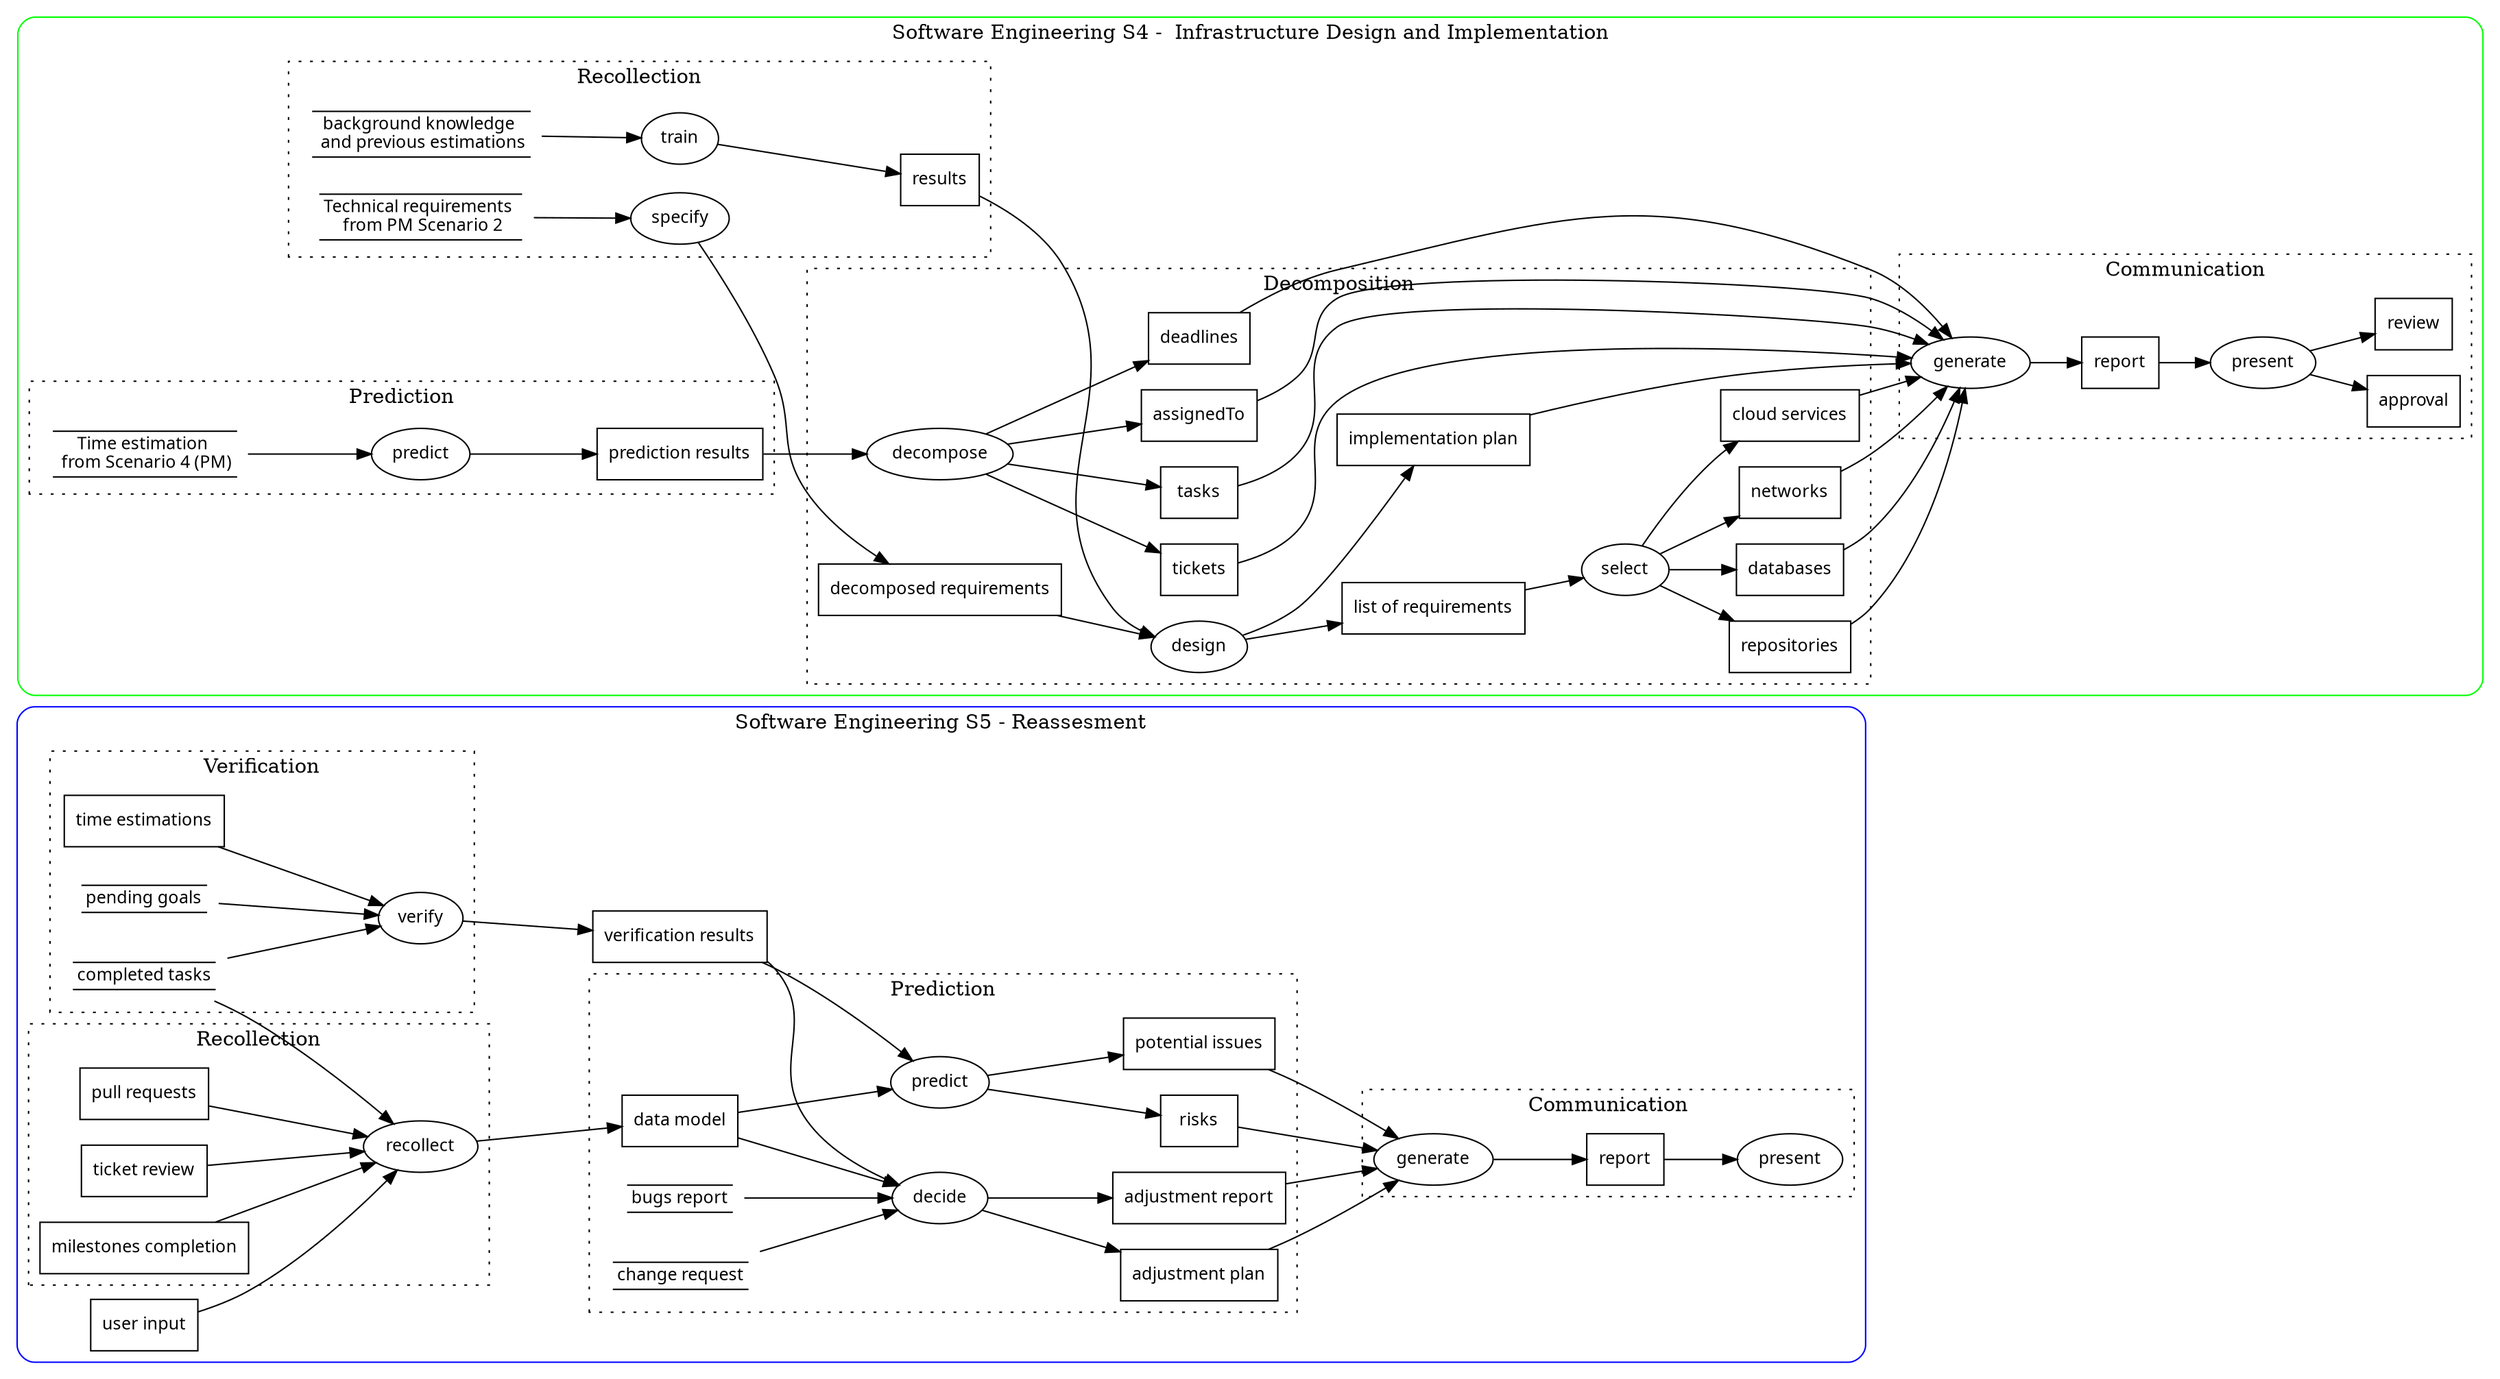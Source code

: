 digraph G {
    rankdir=LR;

    # PART : SCENARIO 2
    subgraph Cluster_Top_2 {
    style=rounded;
    color=blue;
    label="Software Engineering S5 - Reassesment";
    node[shape=ellipse, fontname="CMU Serif", fontsize=12];
    recollect [label="recollect"];
    verify [label="verify"];
    predict_2 [label="predict"];
    decide [label="decide"];
    generate_2 [label="generate"];
    present_2 [label="present"];

    node[shape=box, fontname="CMU Serif", fontsize=12];
    user_input_2 [label="user input"];
    pull_requests [label="pull requests"];
    ticket_review [label="ticket review"];
    milestones_completion [label="milestones completion"];
    time_estimations    [label="time estimations"];
    verification_results [label="verification results"];
    data_model [label="data model"];
    adjustment_plan [label="adjustment plan"];
    adjustment_report [label="adjustment report"];
    risks [label="risks"];
    potential_issues [label="potential issues"];
    report_2 [label="report"];

    node[shape=plaintext];
    completed_tasks [label=<
    <TABLE BORDER="0" CELLBORDER="1" CELLSPACING="0">
        <TR><TD SIDES="TB">completed tasks</TD></TR>
    </TABLE>
    >]

    pending_tasks [label=<
    <TABLE BORDER="0" CELLBORDER="1" CELLSPACING="0">
        <TR><TD SIDES="TB">pending goals</TD></TR>
    </TABLE>
    >]

    bugs [label=<
    <TABLE BORDER="0" CELLBORDER="1" CELLSPACING="0">
        <TR><TD SIDES="TB">bugs report</TD></TR>
    </TABLE>
    >]

    change_requests [label=<
    <TABLE BORDER="0" CELLBORDER="1" CELLSPACING="0">
        <TR><TD SIDES="TB">change request</TD></TR>
    </TABLE>
    >]

    edge [fontname="CMU Serif", fontsize=12, color="#000000", style=filled]
    user_input_2 -> recollect;
    completed_tasks -> recollect;

    milestones_completion -> recollect;
    pull_requests -> recollect;
    ticket_review -> recollect;

    time_estimations -> verify;
    completed_tasks -> verify;
    pending_tasks -> verify;

    verify -> verification_results
    recollect -> data_model;

    data_model -> decide
    verification_results -> decide

    change_requests -> decide;
    bugs -> decide;
    decide -> adjustment_plan
    decide -> adjustment_report

    verification_results -> predict_2
    data_model -> predict_2
    predict_2 -> risks
    predict_2 -> potential_issues

    potential_issues -> generate_2
    risks -> generate_2
    adjustment_plan -> generate_2
    adjustment_report -> generate_2

    generate_2 -> report_2
    report_2 -> present_2
    
    subgraph Cluster_4 {
        style=dotted;
        color=black;
        label="Recollection";
        recollect;
        milestones_completion;
        pull_requests;
        ticket_review;
    }

    subgraph Cluster_6 {
        style=dotted;
        color=black;
        label="Prediction";
        predict_2;
        decide;
        adjustment_plan
        adjustment_report;
        data_model;
        change_requests;
        bugs;
        risks;
        potential_issues;
    }

    subgraph Cluster_5 {
        style=dotted;
        color=black;
        label="Communication";
       present_2;
       generate_2;
       report_2;
    }

    subgraph Cluster_9 {
        style=dotted;
        color=black;
        label="Verification";
       verify;
       completed_tasks;
    pending_tasks;
         time_estimations;
    }

    }

    # PART : SCENARIO 1
    subgraph Cluster_Top {
    style=rounded;
    fillcolor=white;
    color=green;
    label="Software Engineering S4 -  Infrastructure Design and Implementation";
    // Agent steps in nodes
    node[shape=ellipse, fontname="CMU Serif", fontsize=12];
    specify [label="specify"];
    train [label="train"];
    design [label="design"];
    select [label="select"];
    predict [label="predict"];
    decompose [label="decompose"];
    generate [label="generate"];
    present [label="present"];

    // User input
    node[shape=box, fontname="CMU Serif", fontsize=12];
    decomposed_requirements [label="decomposed requirements"];
    results [label="results"];
    repositories [label="repositories"];
    databases [label="databases"];
    networks [label="networks"];
    cloud_servies [label="cloud services"];
    list_of_requirements [label="list of requirements"];
    prediciton_results [label="prediction results"];
    tickets [label="tickets"];
    tasks [label="tasks"];
    assignments [label="assignedTo"];
    deadlines [label="deadlines"];
    report [label="report"];
    approval [label="approval"];
    review [label="review"];
    implementation_plan [label="implementation plan"];
        
    // Knowledge nodes
    node[shape=plaintext];
    technical_requirements[label=<
    <TABLE BORDER="0" CELLBORDER="1" CELLSPACING="0">
        <TR><TD SIDES="TB">Technical requirements <br /> from PM Scenario 2</TD></TR>
    </TABLE>
    >];
    bg_data[label=<
    <TABLE BORDER="0" CELLBORDER="1" CELLSPACING="0">
        <TR><TD SIDES="TB">background knowledge <br /> and previous estimations</TD></TR>
    </TABLE>
    >];
    est_sc_4[label=<
    <TABLE BORDER="0" CELLBORDER="1" CELLSPACING="0">
        <TR><TD SIDES="TB">Time estimation <br /> from Scenario 4 (PM)</TD></TR>
    </TABLE>
    >];

    edge [fontname="CMU Serif", fontsize=12, color="#000000", style=filled]
    technical_requirements -> specify;
    bg_data -> train;
    
    train -> results;
    specify -> decomposed_requirements;

    decomposed_requirements -> design;
    results -> design

    design -> list_of_requirements
    design -> implementation_plan

    list_of_requirements -> select;

    select -> repositories;
    select -> databases;
    select -> networks;
    select -> cloud_servies;

    est_sc_4 -> predict;

    predict -> prediciton_results;

    prediciton_results -> decompose;

    decompose -> tickets;
    decompose -> tasks;
    decompose -> assignments;
    decompose -> deadlines;

    deadlines -> generate;
    assignments -> generate;
    tasks -> generate;
    tickets -> generate;

    generate -> report;

    report -> present;

    implementation_plan -> generate;

    present -> review;
    present -> approval;
    cloud_servies -> generate;
    repositories -> generate;
    networks -> generate;
    databases -> generate;

    // Define subgraph for grouping with a dashed border
    subgraph Cluster_1 {
        style=dotted;
        label="Recollection";
        color=black;
        technical_requirements;
        bg_data;
        train;
        specify;
        results;
        
    }

    subgraph Cluster_2 {
        style=dotted;
        label="Decomposition";
        color=black;
        decomposed_requirements;
        design;
        decompose;
        list_of_requirements;
        select;
        deadlines;
        assignments;
        tasks;
        tickets;
        repositories;
        databases;
        networks;
        cloud_servies;
        implementation_plan;
    }

        subgraph Cluster_11 {
        style=dotted;
        label="Prediction";
        color=black;
        est_sc_4
        predict;
        prediciton_results;
    }

    subgraph Cluster_3 {
        style=dotted;
        color=black;
        label="Communication";
        generate;
        report;
        present;
        review;
        approval;
    }

}

}

